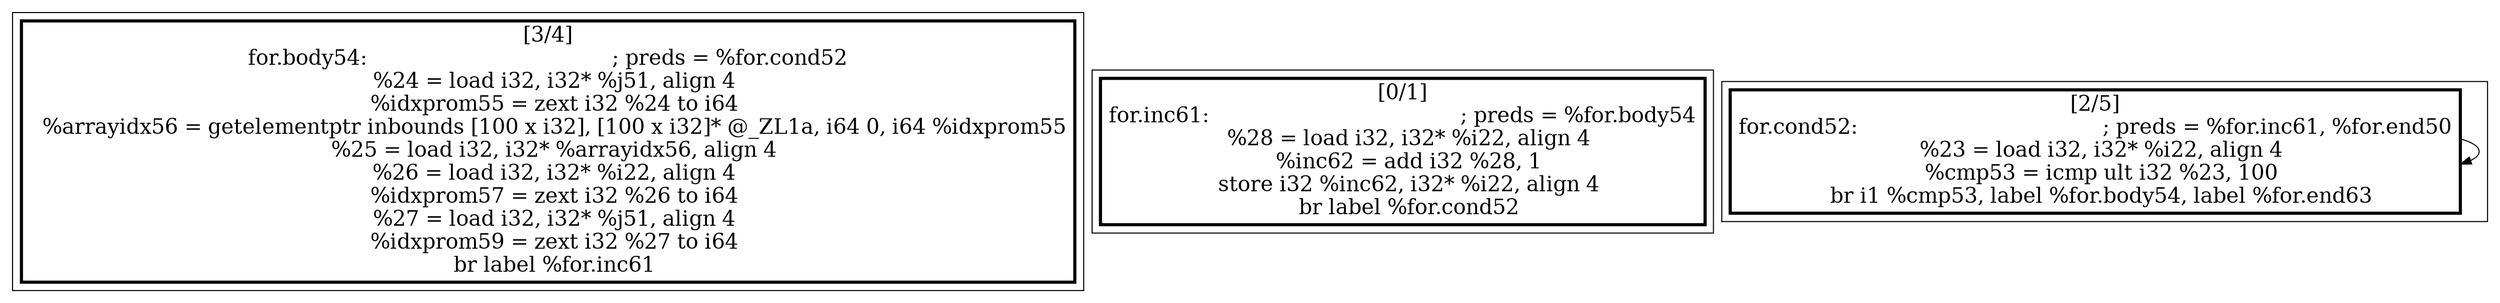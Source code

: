 
digraph G {





subgraph cluster2 {


node216 [penwidth=3.0,fontsize=20,shape=rectangle,label="[3/4]
for.body54:                                       ; preds = %for.cond52
  %24 = load i32, i32* %j51, align 4
  %idxprom55 = zext i32 %24 to i64
  %arrayidx56 = getelementptr inbounds [100 x i32], [100 x i32]* @_ZL1a, i64 0, i64 %idxprom55
  %25 = load i32, i32* %arrayidx56, align 4
  %26 = load i32, i32* %i22, align 4
  %idxprom57 = zext i32 %26 to i64
  %27 = load i32, i32* %j51, align 4
  %idxprom59 = zext i32 %27 to i64
  br label %for.inc61
" ]



}

subgraph cluster0 {


node214 [penwidth=3.0,fontsize=20,shape=rectangle,label="[0/1]
for.inc61:                                        ; preds = %for.body54
  %28 = load i32, i32* %i22, align 4
  %inc62 = add i32 %28, 1
  store i32 %inc62, i32* %i22, align 4
  br label %for.cond52
" ]



}

subgraph cluster1 {


node215 [penwidth=3.0,fontsize=20,shape=rectangle,label="[2/5]
for.cond52:                                       ; preds = %for.inc61, %for.end50
  %23 = load i32, i32* %i22, align 4
  %cmp53 = icmp ult i32 %23, 100
  br i1 %cmp53, label %for.body54, label %for.end63
" ]

node215->node215 [ ]


}

}

